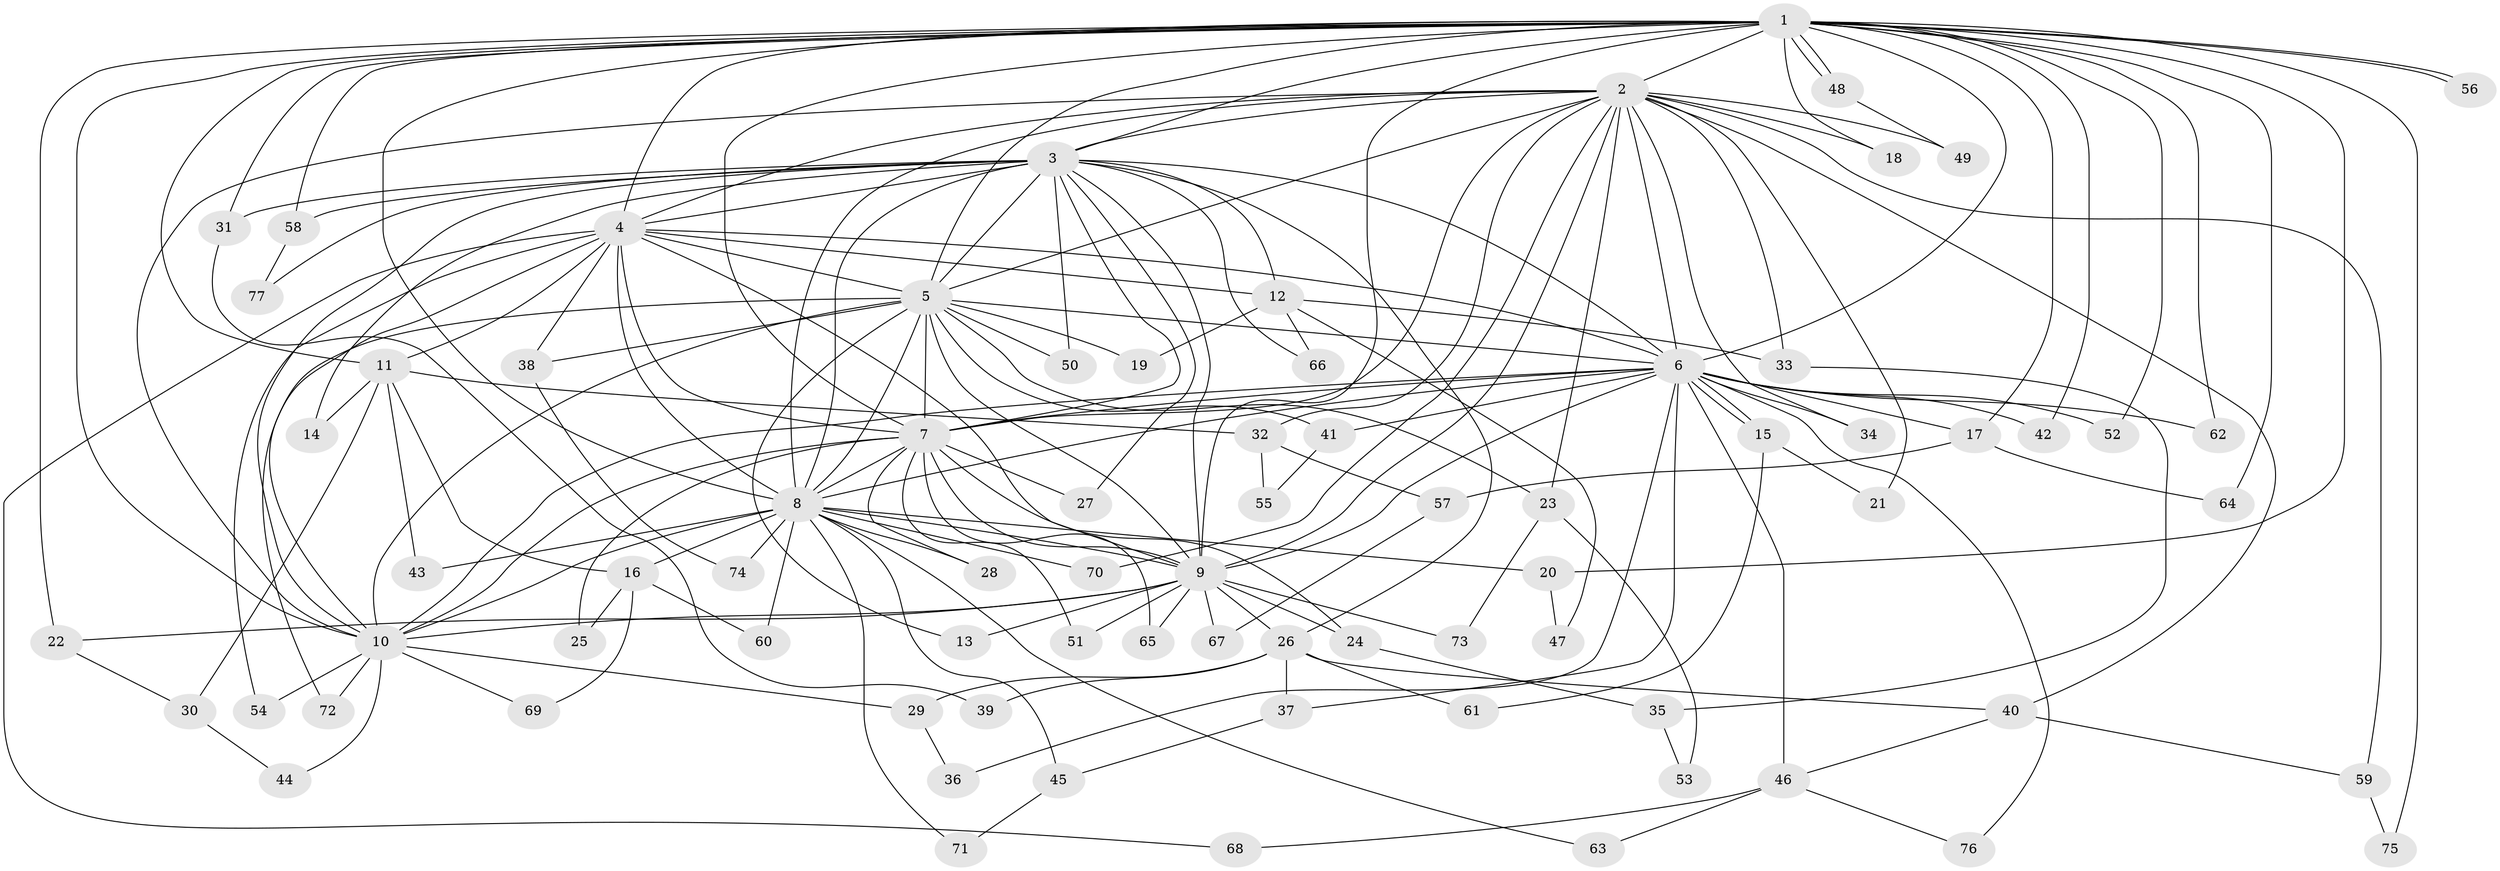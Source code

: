 // coarse degree distribution, {17: 0.02564102564102564, 23: 0.02564102564102564, 8: 0.07692307692307693, 12: 0.02564102564102564, 10: 0.05128205128205128, 13: 0.02564102564102564, 6: 0.05128205128205128, 7: 0.02564102564102564, 3: 0.1282051282051282, 2: 0.41025641025641024, 4: 0.07692307692307693, 1: 0.05128205128205128, 5: 0.02564102564102564}
// Generated by graph-tools (version 1.1) at 2025/49/03/04/25 22:49:27]
// undirected, 77 vertices, 179 edges
graph export_dot {
  node [color=gray90,style=filled];
  1;
  2;
  3;
  4;
  5;
  6;
  7;
  8;
  9;
  10;
  11;
  12;
  13;
  14;
  15;
  16;
  17;
  18;
  19;
  20;
  21;
  22;
  23;
  24;
  25;
  26;
  27;
  28;
  29;
  30;
  31;
  32;
  33;
  34;
  35;
  36;
  37;
  38;
  39;
  40;
  41;
  42;
  43;
  44;
  45;
  46;
  47;
  48;
  49;
  50;
  51;
  52;
  53;
  54;
  55;
  56;
  57;
  58;
  59;
  60;
  61;
  62;
  63;
  64;
  65;
  66;
  67;
  68;
  69;
  70;
  71;
  72;
  73;
  74;
  75;
  76;
  77;
  1 -- 2;
  1 -- 3;
  1 -- 4;
  1 -- 5;
  1 -- 6;
  1 -- 7;
  1 -- 8;
  1 -- 9;
  1 -- 10;
  1 -- 11;
  1 -- 17;
  1 -- 18;
  1 -- 20;
  1 -- 22;
  1 -- 31;
  1 -- 42;
  1 -- 48;
  1 -- 48;
  1 -- 52;
  1 -- 56;
  1 -- 56;
  1 -- 58;
  1 -- 62;
  1 -- 64;
  1 -- 75;
  2 -- 3;
  2 -- 4;
  2 -- 5;
  2 -- 6;
  2 -- 7;
  2 -- 8;
  2 -- 9;
  2 -- 10;
  2 -- 18;
  2 -- 21;
  2 -- 23;
  2 -- 32;
  2 -- 33;
  2 -- 34;
  2 -- 40;
  2 -- 49;
  2 -- 59;
  2 -- 70;
  3 -- 4;
  3 -- 5;
  3 -- 6;
  3 -- 7;
  3 -- 8;
  3 -- 9;
  3 -- 10;
  3 -- 12;
  3 -- 14;
  3 -- 26;
  3 -- 27;
  3 -- 31;
  3 -- 50;
  3 -- 58;
  3 -- 66;
  3 -- 77;
  4 -- 5;
  4 -- 6;
  4 -- 7;
  4 -- 8;
  4 -- 9;
  4 -- 10;
  4 -- 11;
  4 -- 12;
  4 -- 38;
  4 -- 54;
  4 -- 68;
  5 -- 6;
  5 -- 7;
  5 -- 8;
  5 -- 9;
  5 -- 10;
  5 -- 13;
  5 -- 19;
  5 -- 23;
  5 -- 38;
  5 -- 41;
  5 -- 50;
  5 -- 72;
  6 -- 7;
  6 -- 8;
  6 -- 9;
  6 -- 10;
  6 -- 15;
  6 -- 15;
  6 -- 17;
  6 -- 34;
  6 -- 36;
  6 -- 37;
  6 -- 41;
  6 -- 42;
  6 -- 46;
  6 -- 52;
  6 -- 62;
  6 -- 76;
  7 -- 8;
  7 -- 9;
  7 -- 10;
  7 -- 24;
  7 -- 25;
  7 -- 27;
  7 -- 28;
  7 -- 51;
  7 -- 65;
  8 -- 9;
  8 -- 10;
  8 -- 16;
  8 -- 20;
  8 -- 28;
  8 -- 43;
  8 -- 45;
  8 -- 60;
  8 -- 63;
  8 -- 70;
  8 -- 71;
  8 -- 74;
  9 -- 10;
  9 -- 13;
  9 -- 22;
  9 -- 24;
  9 -- 26;
  9 -- 51;
  9 -- 65;
  9 -- 67;
  9 -- 73;
  10 -- 29;
  10 -- 44;
  10 -- 54;
  10 -- 69;
  10 -- 72;
  11 -- 14;
  11 -- 16;
  11 -- 30;
  11 -- 32;
  11 -- 43;
  12 -- 19;
  12 -- 33;
  12 -- 47;
  12 -- 66;
  15 -- 21;
  15 -- 61;
  16 -- 25;
  16 -- 60;
  16 -- 69;
  17 -- 57;
  17 -- 64;
  20 -- 47;
  22 -- 30;
  23 -- 53;
  23 -- 73;
  24 -- 35;
  26 -- 29;
  26 -- 37;
  26 -- 39;
  26 -- 40;
  26 -- 61;
  29 -- 36;
  30 -- 44;
  31 -- 39;
  32 -- 55;
  32 -- 57;
  33 -- 35;
  35 -- 53;
  37 -- 45;
  38 -- 74;
  40 -- 46;
  40 -- 59;
  41 -- 55;
  45 -- 71;
  46 -- 63;
  46 -- 68;
  46 -- 76;
  48 -- 49;
  57 -- 67;
  58 -- 77;
  59 -- 75;
}
